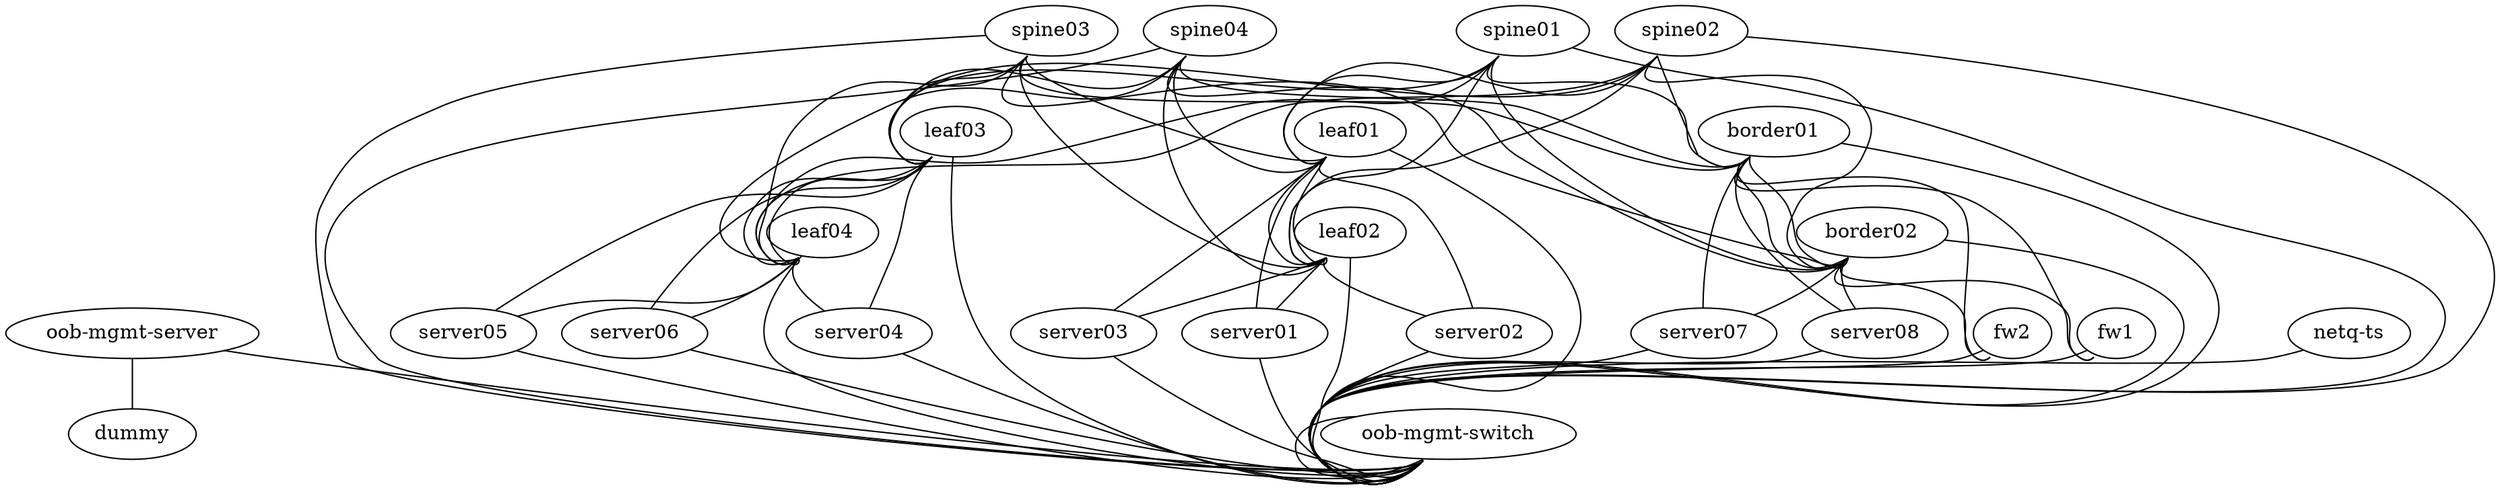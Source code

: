 graph dc {
   "dummy" [function="fake"]
   "oob-mgmt-switch"  [function="oob-switch" mgmt_ip="192.168.200.2" version="3.7.11" ssh_user="cumulus" ]
   "oob-mgmt-server"  [function="oob-server" mgmt_ip="192.168.200.1" ssh_user="cumulus" ]
   "netq-ts"   [function="host" version="2.3.1" mgmt_ip="192.168.200.250"  cpu="4" memory="8192" os="cumulus/tscloud" ssh_user="cumulus" ztp="tc_files/netq-cloud-ztp.sh" config="./helper_scripts/extra_switch_config.sh"]

   "spine01" [function="spine" version="3.7.11" ssh_user="cumulus" mgmt_ip="192.168.200.21"]
   "spine02" [function="spine" version="3.7.11" ssh_user="cumulus" mgmt_ip="192.168.200.22"]
   "spine03" [function="spine" version="3.7.11" ssh_user="cumulus" mgmt_ip="192.168.200.23"]
   "spine04" [function="spine" version="3.7.11" ssh_user="cumulus" mgmt_ip="192.168.200.24"]
   "fw1" [function="leaf" version="3.7.11" ssh_user="cumulus" mgmt_ip="192.168.200.61"]
   "fw2" [function="leaf" version="3.7.11" ssh_user="cumulus" mgmt_ip="192.168.200.62"]
   "leaf01" [function="leaf" version="3.7.11" ssh_user="cumulus" mgmt_ip="192.168.200.11"]
   "leaf02" [function="leaf" version="3.7.11" ssh_user="cumulus" mgmt_ip="192.168.200.12"]
   "leaf03" [function="leaf" version="3.7.11" ssh_user="cumulus" mgmt_ip="192.168.200.13"]
   "leaf04" [function="leaf" version="3.7.11" ssh_user="cumulus" mgmt_ip="192.168.200.14"]
   "border01" [function="exit" version="3.7.11" ssh_user="cumulus" mgmt_ip="192.168.200.63"]
   "border02" [function="exit" version="3.7.11" ssh_user="cumulus" mgmt_ip="192.168.200.64"]
   
   "server01" [function="host" os="generic/ubuntu1804" ssh_user="cumulus" config="tc_files/cldemo2_extra_server_config.sh" mgmt_ip="192.168.200.31"]
   "server02" [function="host" os="generic/ubuntu1804" ssh_user="cumulus" config="tc_files/cldemo2_extra_server_config.sh" mgmt_ip="192.168.200.32"]
   "server03" [function="host" os="generic/ubuntu1804" ssh_user="cumulus" config="tc_files/cldemo2_extra_server_config.sh" mgmt_ip="192.168.200.33"]
   "server04" [function="host" os="generic/ubuntu1804" ssh_user="cumulus" config="tc_files/cldemo2_extra_server_config.sh" mgmt_ip="192.168.200.34"]
   "server05" [function="host" os="generic/ubuntu1804" ssh_user="cumulus" config="tc_files/cldemo2_extra_server_config.sh" mgmt_ip="192.168.200.35"]
   "server06" [function="host" os="generic/ubuntu1804" ssh_user="cumulus" config="tc_files/cldemo2_extra_server_config.sh" mgmt_ip="192.168.200.36"]
   "server07" [function="host" os="generic/ubuntu1804" ssh_user="cumulus" config="tc_files/cldemo2_extra_server_config.sh" mgmt_ip="192.168.200.37"]
   "server08" [function="host" os="generic/ubuntu1804" ssh_user="cumulus" config="tc_files/cldemo2_extra_server_config.sh" mgmt_ip="192.168.200.38"]

   "spine01":"swp1" -- "leaf01":"swp51"
   "spine02":"swp1" -- "leaf01":"swp52"
   "spine03":"swp1" -- "leaf01":"swp53"
   "spine04":"swp1" -- "leaf01":"swp54"
   "spine01":"swp2" -- "leaf02":"swp51"
   "spine02":"swp2" -- "leaf02":"swp52"
   "spine03":"swp2" -- "leaf02":"swp53"
   "spine04":"swp2" -- "leaf02":"swp54"
   "spine01":"swp3" -- "leaf03":"swp51"
   "spine02":"swp3" -- "leaf03":"swp52"
   "spine03":"swp3" -- "leaf03":"swp53"
   "spine04":"swp3" -- "leaf03":"swp54"
   "spine01":"swp4" -- "leaf04":"swp51"
   "spine02":"swp4" -- "leaf04":"swp52"
   "spine03":"swp4" -- "leaf04":"swp53"
   "spine04":"swp4" -- "leaf04":"swp54"
   "spine01":"swp5" -- "border01":"swp51"
   "spine02":"swp5" -- "border01":"swp52"
   "spine03":"swp5" -- "border01":"swp53"
   "spine04":"swp5" -- "border01":"swp54"
   "spine01":"swp6" -- "border02":"swp51"
   "spine02":"swp6" -- "border02":"swp52"
   "spine03":"swp6" -- "border02":"swp53"
   "spine04":"swp6" -- "border02":"swp54"

   "leaf01":"swp1" -- "server01":"eth1"
   "leaf01":"swp2" -- "server02":"eth1"
   "leaf01":"swp3" -- "server03":"eth1"   
   "leaf02":"swp1" -- "server01":"eth2"
   "leaf02":"swp2" -- "server02":"eth2"
   "leaf02":"swp3" -- "server03":"eth2"
   "leaf03":"swp1" -- "server04":"eth1"
   "leaf03":"swp2" -- "server05":"eth1"
   "leaf03":"swp3" -- "server06":"eth1"
   "leaf04":"swp1" -- "server04":"eth2"
   "leaf04":"swp2" -- "server05":"eth2"
   "leaf04":"swp3" -- "server06":"eth2"

   "border01":"swp1" -- "server07":"eth1"
   "border01":"swp2" -- "server08":"eth1"
   "border01":"swp3" -- "fw1":"swp1"
   "border01":"swp4" -- "fw2":"swp1"
   "border02":"swp1" -- "server07":"eth2"
   "border02":"swp2" -- "server08":"eth2"
   "border02":"swp3" -- "fw1":"swp2"
   "border02":"swp4" -- "fw2":"swp2"

   "leaf01":"swp49" -- "leaf02":"swp49"
   "leaf01":"swp50" -- "leaf02":"swp50"
   "leaf03":"swp49" -- "leaf04":"swp49"
   "leaf03":"swp50" -- "leaf04":"swp50"
   "border01":"swp49" -- "border02":"swp49"
   "border01":"swp50" -- "border02":"swp50"

   "oob-mgmt-server":"eth0" -- "dummy":"outbound"
   "oob-mgmt-server":"eth1" -- "oob-mgmt-switch":"swp1"
   "server01":"eth0" -- "oob-mgmt-switch":"swp2" [left_mac="44:38:39:00:01:7e"]
   "server02":"eth0" -- "oob-mgmt-switch":"swp3" [left_mac="44:38:39:00:01:6e"]
   "server03":"eth0" -- "oob-mgmt-switch":"swp4" [left_mac="44:38:39:00:01:90"]
   "server04":"eth0" -- "oob-mgmt-switch":"swp5" [left_mac="44:38:39:00:01:6a"]
   "server05":"eth0" -- "oob-mgmt-switch":"swp6" [left_mac="44:38:39:00:01:88"]
   "server06":"eth0" -- "oob-mgmt-switch":"swp7" [left_mac="44:38:39:00:01:86"]
   "server07":"eth0" -- "oob-mgmt-switch":"swp8" [left_mac="44:38:39:00:01:76"]
   "server08":"eth0" -- "oob-mgmt-switch":"swp9" [left_mac="44:38:39:00:01:72"]
   "leaf01":"eth0" -- "oob-mgmt-switch":"swp10" [left_mac="44:38:39:00:01:7a"]
   "leaf02":"eth0" -- "oob-mgmt-switch":"swp11" [left_mac="44:38:39:00:01:78"]
   "leaf03":"eth0" -- "oob-mgmt-switch":"swp12" [left_mac="44:38:39:00:01:84"]
   "leaf04":"eth0" -- "oob-mgmt-switch":"swp13" [left_mac="44:38:39:00:01:8a"]
   "spine01":"eth0" -- "oob-mgmt-switch":"swp14" [left_mac="44:38:39:00:01:82"]
   "spine02":"eth0" -- "oob-mgmt-switch":"swp15" [left_mac="44:38:39:00:01:92"]
   "spine03":"eth0" -- "oob-mgmt-switch":"swp16" [left_mac="44:38:39:00:01:70"]
   "spine04":"eth0" -- "oob-mgmt-switch":"swp17" [left_mac="44:38:39:00:01:6c"]
   "fw1":"eth0" -- "oob-mgmt-switch":"swp18" [left_mac="44:38:39:00:01:8c"]
   "fw2":"eth0" -- "oob-mgmt-switch":"swp19" [left_mac="44:38:39:00:01:8e"]
   "border01":"eth0" -- "oob-mgmt-switch":"swp20" [left_mac="44:38:39:00:01:74"]
   "border02":"eth0" -- "oob-mgmt-switch":"swp21" [left_mac="44:38:39:00:01:7c"]
   "netq-ts":"eth0" -- "oob-mgmt-switch":"swp22" [left_mac="44:38:39:00:01:80"]
   "oob-mgmt-switch":"eth0" -- "oob-mgmt-switch":"swp23" [left_mac="44:38:39:00:01:91"]
}

